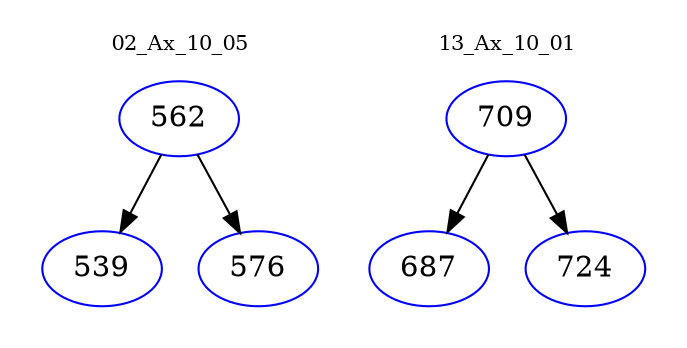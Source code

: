 digraph{
subgraph cluster_0 {
color = white
label = "02_Ax_10_05";
fontsize=10;
T0_562 [label="562", color="blue"]
T0_562 -> T0_539 [color="black"]
T0_539 [label="539", color="blue"]
T0_562 -> T0_576 [color="black"]
T0_576 [label="576", color="blue"]
}
subgraph cluster_1 {
color = white
label = "13_Ax_10_01";
fontsize=10;
T1_709 [label="709", color="blue"]
T1_709 -> T1_687 [color="black"]
T1_687 [label="687", color="blue"]
T1_709 -> T1_724 [color="black"]
T1_724 [label="724", color="blue"]
}
}
